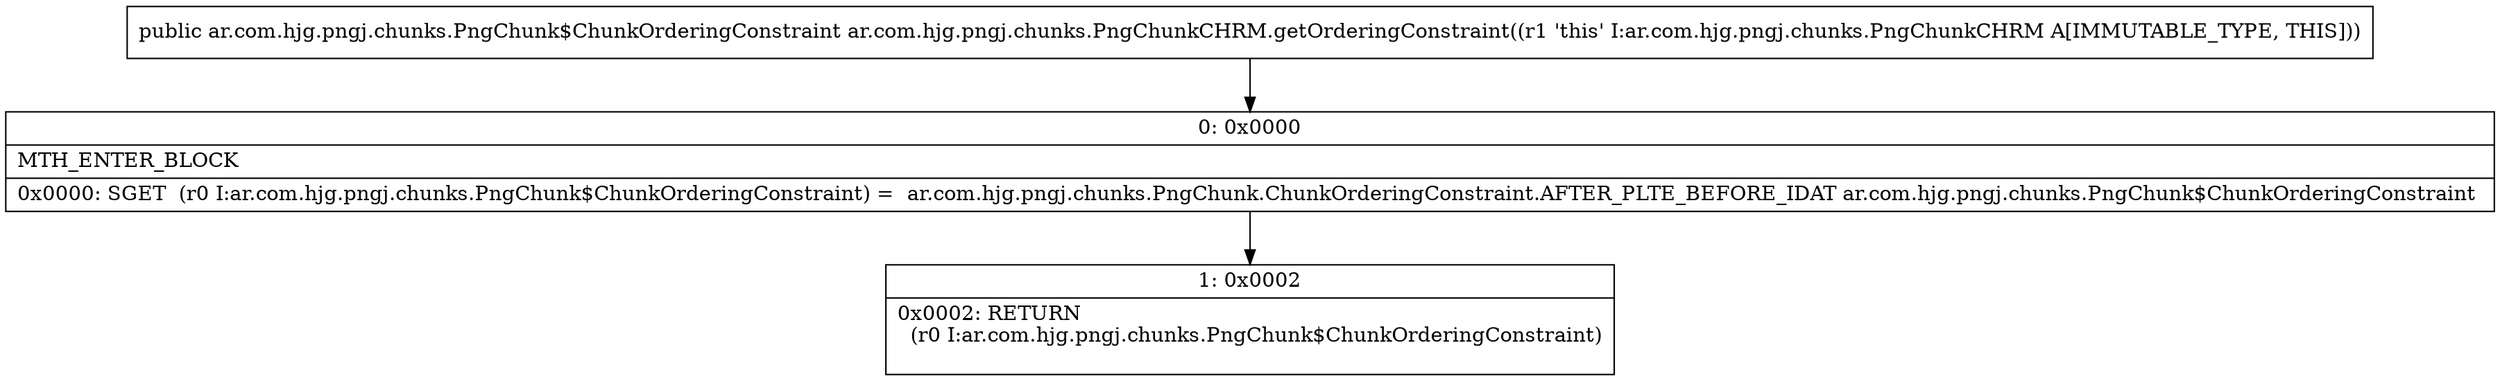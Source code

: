 digraph "CFG forar.com.hjg.pngj.chunks.PngChunkCHRM.getOrderingConstraint()Lar\/com\/hjg\/pngj\/chunks\/PngChunk$ChunkOrderingConstraint;" {
Node_0 [shape=record,label="{0\:\ 0x0000|MTH_ENTER_BLOCK\l|0x0000: SGET  (r0 I:ar.com.hjg.pngj.chunks.PngChunk$ChunkOrderingConstraint) =  ar.com.hjg.pngj.chunks.PngChunk.ChunkOrderingConstraint.AFTER_PLTE_BEFORE_IDAT ar.com.hjg.pngj.chunks.PngChunk$ChunkOrderingConstraint \l}"];
Node_1 [shape=record,label="{1\:\ 0x0002|0x0002: RETURN  \l  (r0 I:ar.com.hjg.pngj.chunks.PngChunk$ChunkOrderingConstraint)\l \l}"];
MethodNode[shape=record,label="{public ar.com.hjg.pngj.chunks.PngChunk$ChunkOrderingConstraint ar.com.hjg.pngj.chunks.PngChunkCHRM.getOrderingConstraint((r1 'this' I:ar.com.hjg.pngj.chunks.PngChunkCHRM A[IMMUTABLE_TYPE, THIS])) }"];
MethodNode -> Node_0;
Node_0 -> Node_1;
}

